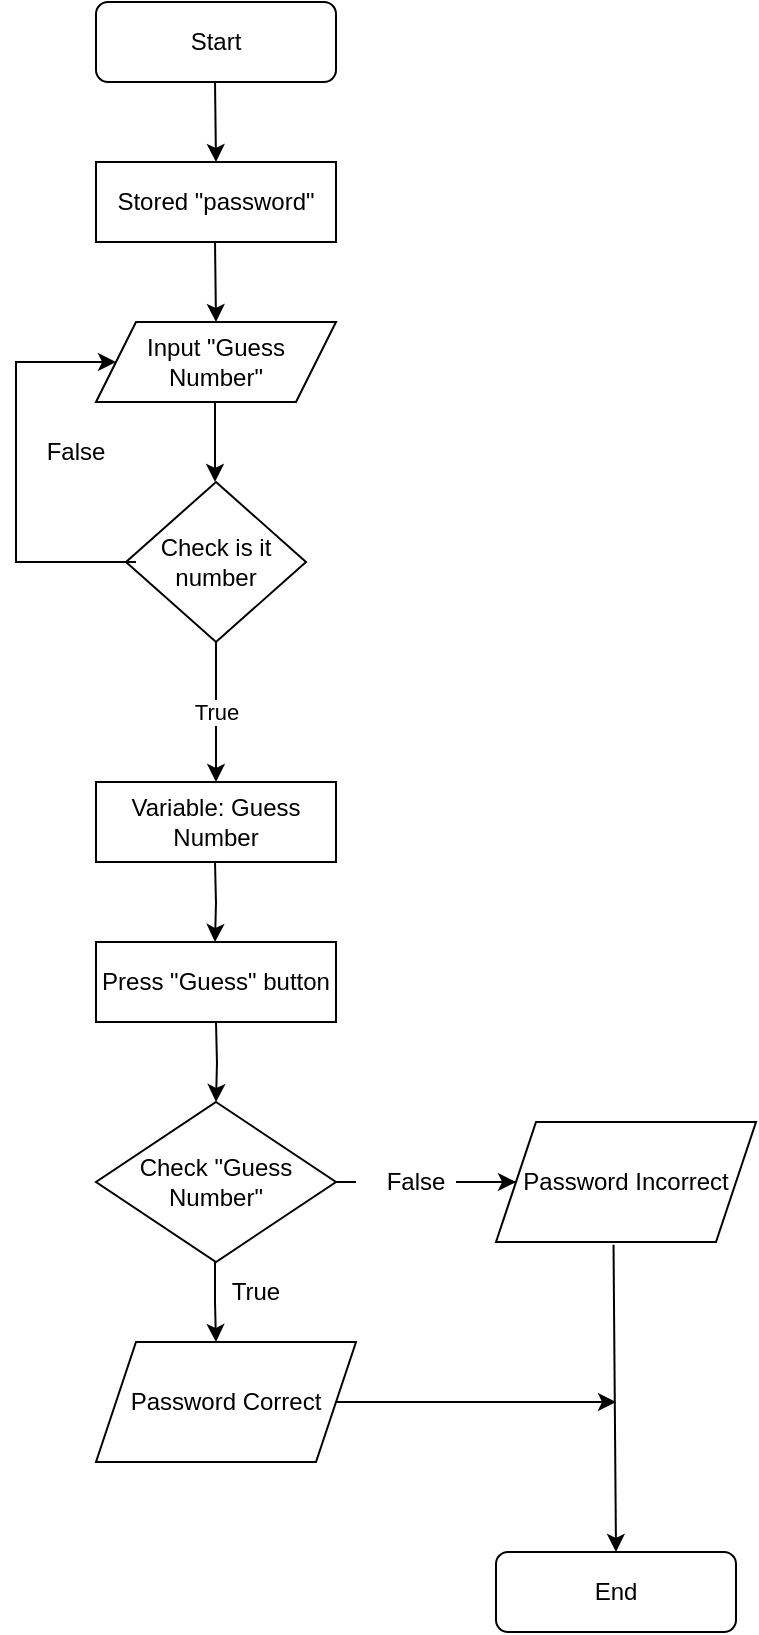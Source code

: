 <mxfile version="16.5.3" type="onedrive"><diagram id="C5RBs43oDa-KdzZeNtuy" name="Page-1"><mxGraphModel dx="1038" dy="481" grid="1" gridSize="10" guides="1" tooltips="1" connect="1" arrows="1" fold="1" page="1" pageScale="1" pageWidth="827" pageHeight="1169" math="0" shadow="0"><root><mxCell id="WIyWlLk6GJQsqaUBKTNV-0"/><mxCell id="WIyWlLk6GJQsqaUBKTNV-1" parent="WIyWlLk6GJQsqaUBKTNV-0"/><mxCell id="WIyWlLk6GJQsqaUBKTNV-3" value="Start" style="rounded=1;whiteSpace=wrap;html=1;fontSize=12;glass=0;strokeWidth=1;shadow=0;" parent="WIyWlLk6GJQsqaUBKTNV-1" vertex="1"><mxGeometry x="180" width="120" height="40" as="geometry"/></mxCell><mxCell id="oCeBIJQSiGnuzPtK37Ev-32" value="" style="edgeStyle=orthogonalEdgeStyle;rounded=0;orthogonalLoop=1;jettySize=auto;html=1;" edge="1" parent="WIyWlLk6GJQsqaUBKTNV-1"><mxGeometry relative="1" as="geometry"><mxPoint x="240" y="510" as="sourcePoint"/><mxPoint x="240" y="550" as="targetPoint"/></mxGeometry></mxCell><mxCell id="oCeBIJQSiGnuzPtK37Ev-5" value="Press &quot;Guess&quot; button" style="rounded=0;whiteSpace=wrap;html=1;" vertex="1" parent="WIyWlLk6GJQsqaUBKTNV-1"><mxGeometry x="180" y="470" width="120" height="40" as="geometry"/></mxCell><mxCell id="oCeBIJQSiGnuzPtK37Ev-14" value="" style="endArrow=classic;html=1;rounded=0;" edge="1" parent="WIyWlLk6GJQsqaUBKTNV-1"><mxGeometry width="50" height="50" relative="1" as="geometry"><mxPoint x="239.5" y="40" as="sourcePoint"/><mxPoint x="240" y="80" as="targetPoint"/></mxGeometry></mxCell><mxCell id="oCeBIJQSiGnuzPtK37Ev-16" value="" style="endArrow=classic;html=1;rounded=0;" edge="1" parent="WIyWlLk6GJQsqaUBKTNV-1"><mxGeometry width="50" height="50" relative="1" as="geometry"><mxPoint x="239.5" y="120" as="sourcePoint"/><mxPoint x="240" y="160" as="targetPoint"/></mxGeometry></mxCell><mxCell id="oCeBIJQSiGnuzPtK37Ev-22" value="Input &quot;Guess Number&quot;" style="shape=parallelogram;perimeter=parallelogramPerimeter;whiteSpace=wrap;html=1;fixedSize=1;" vertex="1" parent="WIyWlLk6GJQsqaUBKTNV-1"><mxGeometry x="180" y="160" width="120" height="40" as="geometry"/></mxCell><mxCell id="oCeBIJQSiGnuzPtK37Ev-23" value="Stored &quot;password&quot;" style="rounded=0;whiteSpace=wrap;html=1;" vertex="1" parent="WIyWlLk6GJQsqaUBKTNV-1"><mxGeometry x="180" y="80" width="120" height="40" as="geometry"/></mxCell><mxCell id="oCeBIJQSiGnuzPtK37Ev-24" value="" style="endArrow=classic;html=1;rounded=0;" edge="1" parent="WIyWlLk6GJQsqaUBKTNV-1"><mxGeometry width="50" height="50" relative="1" as="geometry"><mxPoint x="239.5" y="200" as="sourcePoint"/><mxPoint x="239.5" y="240" as="targetPoint"/></mxGeometry></mxCell><mxCell id="oCeBIJQSiGnuzPtK37Ev-28" value="Variable: Guess Number" style="rounded=0;whiteSpace=wrap;html=1;" vertex="1" parent="WIyWlLk6GJQsqaUBKTNV-1"><mxGeometry x="180" y="390" width="120" height="40" as="geometry"/></mxCell><mxCell id="oCeBIJQSiGnuzPtK37Ev-39" value="" style="edgeStyle=orthogonalEdgeStyle;rounded=0;orthogonalLoop=1;jettySize=auto;html=1;startArrow=none;" edge="1" parent="WIyWlLk6GJQsqaUBKTNV-1" source="oCeBIJQSiGnuzPtK37Ev-40" target="oCeBIJQSiGnuzPtK37Ev-38"><mxGeometry relative="1" as="geometry"/></mxCell><mxCell id="oCeBIJQSiGnuzPtK37Ev-31" value="Check &quot;Guess Number&quot;" style="rhombus;whiteSpace=wrap;html=1;rounded=0;" vertex="1" parent="WIyWlLk6GJQsqaUBKTNV-1"><mxGeometry x="180" y="550" width="120" height="80" as="geometry"/></mxCell><mxCell id="oCeBIJQSiGnuzPtK37Ev-33" value="End" style="rounded=1;whiteSpace=wrap;html=1;fontSize=12;glass=0;strokeWidth=1;shadow=0;" vertex="1" parent="WIyWlLk6GJQsqaUBKTNV-1"><mxGeometry x="380" y="775" width="120" height="40" as="geometry"/></mxCell><mxCell id="oCeBIJQSiGnuzPtK37Ev-35" value="" style="edgeStyle=orthogonalEdgeStyle;rounded=0;orthogonalLoop=1;jettySize=auto;html=1;" edge="1" parent="WIyWlLk6GJQsqaUBKTNV-1" target="oCeBIJQSiGnuzPtK37Ev-36"><mxGeometry relative="1" as="geometry"><mxPoint x="239.5" y="630" as="sourcePoint"/><mxPoint x="239.5" y="670" as="targetPoint"/><Array as="points"><mxPoint x="240" y="650"/><mxPoint x="240" y="650"/></Array></mxGeometry></mxCell><mxCell id="oCeBIJQSiGnuzPtK37Ev-36" value="Password Correct" style="shape=parallelogram;perimeter=parallelogramPerimeter;whiteSpace=wrap;html=1;fixedSize=1;" vertex="1" parent="WIyWlLk6GJQsqaUBKTNV-1"><mxGeometry x="180" y="670" width="130" height="60" as="geometry"/></mxCell><mxCell id="oCeBIJQSiGnuzPtK37Ev-37" value="True" style="text;html=1;strokeColor=none;fillColor=none;align=center;verticalAlign=middle;whiteSpace=wrap;rounded=0;" vertex="1" parent="WIyWlLk6GJQsqaUBKTNV-1"><mxGeometry x="230" y="630" width="60" height="30" as="geometry"/></mxCell><mxCell id="oCeBIJQSiGnuzPtK37Ev-38" value="Password Incorrect" style="shape=parallelogram;perimeter=parallelogramPerimeter;whiteSpace=wrap;html=1;fixedSize=1;rounded=0;" vertex="1" parent="WIyWlLk6GJQsqaUBKTNV-1"><mxGeometry x="380" y="560" width="130" height="60" as="geometry"/></mxCell><mxCell id="oCeBIJQSiGnuzPtK37Ev-40" value="False" style="text;html=1;strokeColor=none;fillColor=none;align=center;verticalAlign=middle;whiteSpace=wrap;rounded=0;" vertex="1" parent="WIyWlLk6GJQsqaUBKTNV-1"><mxGeometry x="310" y="575" width="60" height="30" as="geometry"/></mxCell><mxCell id="oCeBIJQSiGnuzPtK37Ev-42" value="" style="edgeStyle=orthogonalEdgeStyle;rounded=0;orthogonalLoop=1;jettySize=auto;html=1;endArrow=none;" edge="1" parent="WIyWlLk6GJQsqaUBKTNV-1" source="oCeBIJQSiGnuzPtK37Ev-31" target="oCeBIJQSiGnuzPtK37Ev-40"><mxGeometry relative="1" as="geometry"><mxPoint x="300" y="590" as="sourcePoint"/><mxPoint x="390" y="590" as="targetPoint"/><Array as="points"><mxPoint x="310" y="590"/><mxPoint x="310" y="590"/></Array></mxGeometry></mxCell><mxCell id="oCeBIJQSiGnuzPtK37Ev-46" value="" style="endArrow=classic;html=1;rounded=0;exitX=0.452;exitY=1.023;exitDx=0;exitDy=0;exitPerimeter=0;entryX=0.5;entryY=0;entryDx=0;entryDy=0;" edge="1" parent="WIyWlLk6GJQsqaUBKTNV-1" source="oCeBIJQSiGnuzPtK37Ev-38" target="oCeBIJQSiGnuzPtK37Ev-33"><mxGeometry width="50" height="50" relative="1" as="geometry"><mxPoint x="380" y="770" as="sourcePoint"/><mxPoint x="430" y="720" as="targetPoint"/></mxGeometry></mxCell><mxCell id="oCeBIJQSiGnuzPtK37Ev-47" value="" style="endArrow=classic;html=1;rounded=0;exitX=1;exitY=0.5;exitDx=0;exitDy=0;" edge="1" parent="WIyWlLk6GJQsqaUBKTNV-1" source="oCeBIJQSiGnuzPtK37Ev-36"><mxGeometry width="50" height="50" relative="1" as="geometry"><mxPoint x="310" y="700" as="sourcePoint"/><mxPoint x="440" y="700" as="targetPoint"/></mxGeometry></mxCell><mxCell id="oCeBIJQSiGnuzPtK37Ev-49" value="Check is it number" style="rhombus;whiteSpace=wrap;html=1;" vertex="1" parent="WIyWlLk6GJQsqaUBKTNV-1"><mxGeometry x="195" y="240" width="90" height="80" as="geometry"/></mxCell><mxCell id="oCeBIJQSiGnuzPtK37Ev-53" value="" style="endArrow=classic;html=1;rounded=0;" edge="1" parent="WIyWlLk6GJQsqaUBKTNV-1" target="oCeBIJQSiGnuzPtK37Ev-22"><mxGeometry width="50" height="50" relative="1" as="geometry"><mxPoint x="200" y="280" as="sourcePoint"/><mxPoint x="160" y="200" as="targetPoint"/><Array as="points"><mxPoint x="200" y="280"/><mxPoint x="140" y="280"/><mxPoint x="140" y="180"/></Array></mxGeometry></mxCell><mxCell id="oCeBIJQSiGnuzPtK37Ev-54" value="False" style="text;html=1;strokeColor=none;fillColor=none;align=center;verticalAlign=middle;whiteSpace=wrap;rounded=0;" vertex="1" parent="WIyWlLk6GJQsqaUBKTNV-1"><mxGeometry x="140" y="210" width="60" height="30" as="geometry"/></mxCell><mxCell id="oCeBIJQSiGnuzPtK37Ev-56" value="" style="endArrow=classic;html=1;rounded=0;exitX=0.5;exitY=1;exitDx=0;exitDy=0;entryX=0.5;entryY=0;entryDx=0;entryDy=0;" edge="1" parent="WIyWlLk6GJQsqaUBKTNV-1" source="oCeBIJQSiGnuzPtK37Ev-49" target="oCeBIJQSiGnuzPtK37Ev-28"><mxGeometry relative="1" as="geometry"><mxPoint x="200" y="340" as="sourcePoint"/><mxPoint x="300" y="340" as="targetPoint"/></mxGeometry></mxCell><mxCell id="oCeBIJQSiGnuzPtK37Ev-57" value="True" style="edgeLabel;resizable=0;html=1;align=center;verticalAlign=middle;" connectable="0" vertex="1" parent="oCeBIJQSiGnuzPtK37Ev-56"><mxGeometry relative="1" as="geometry"/></mxCell><mxCell id="oCeBIJQSiGnuzPtK37Ev-58" value="" style="edgeStyle=orthogonalEdgeStyle;rounded=0;orthogonalLoop=1;jettySize=auto;html=1;" edge="1" parent="WIyWlLk6GJQsqaUBKTNV-1"><mxGeometry relative="1" as="geometry"><mxPoint x="239.5" y="430" as="sourcePoint"/><mxPoint x="239.5" y="470" as="targetPoint"/></mxGeometry></mxCell></root></mxGraphModel></diagram></mxfile>